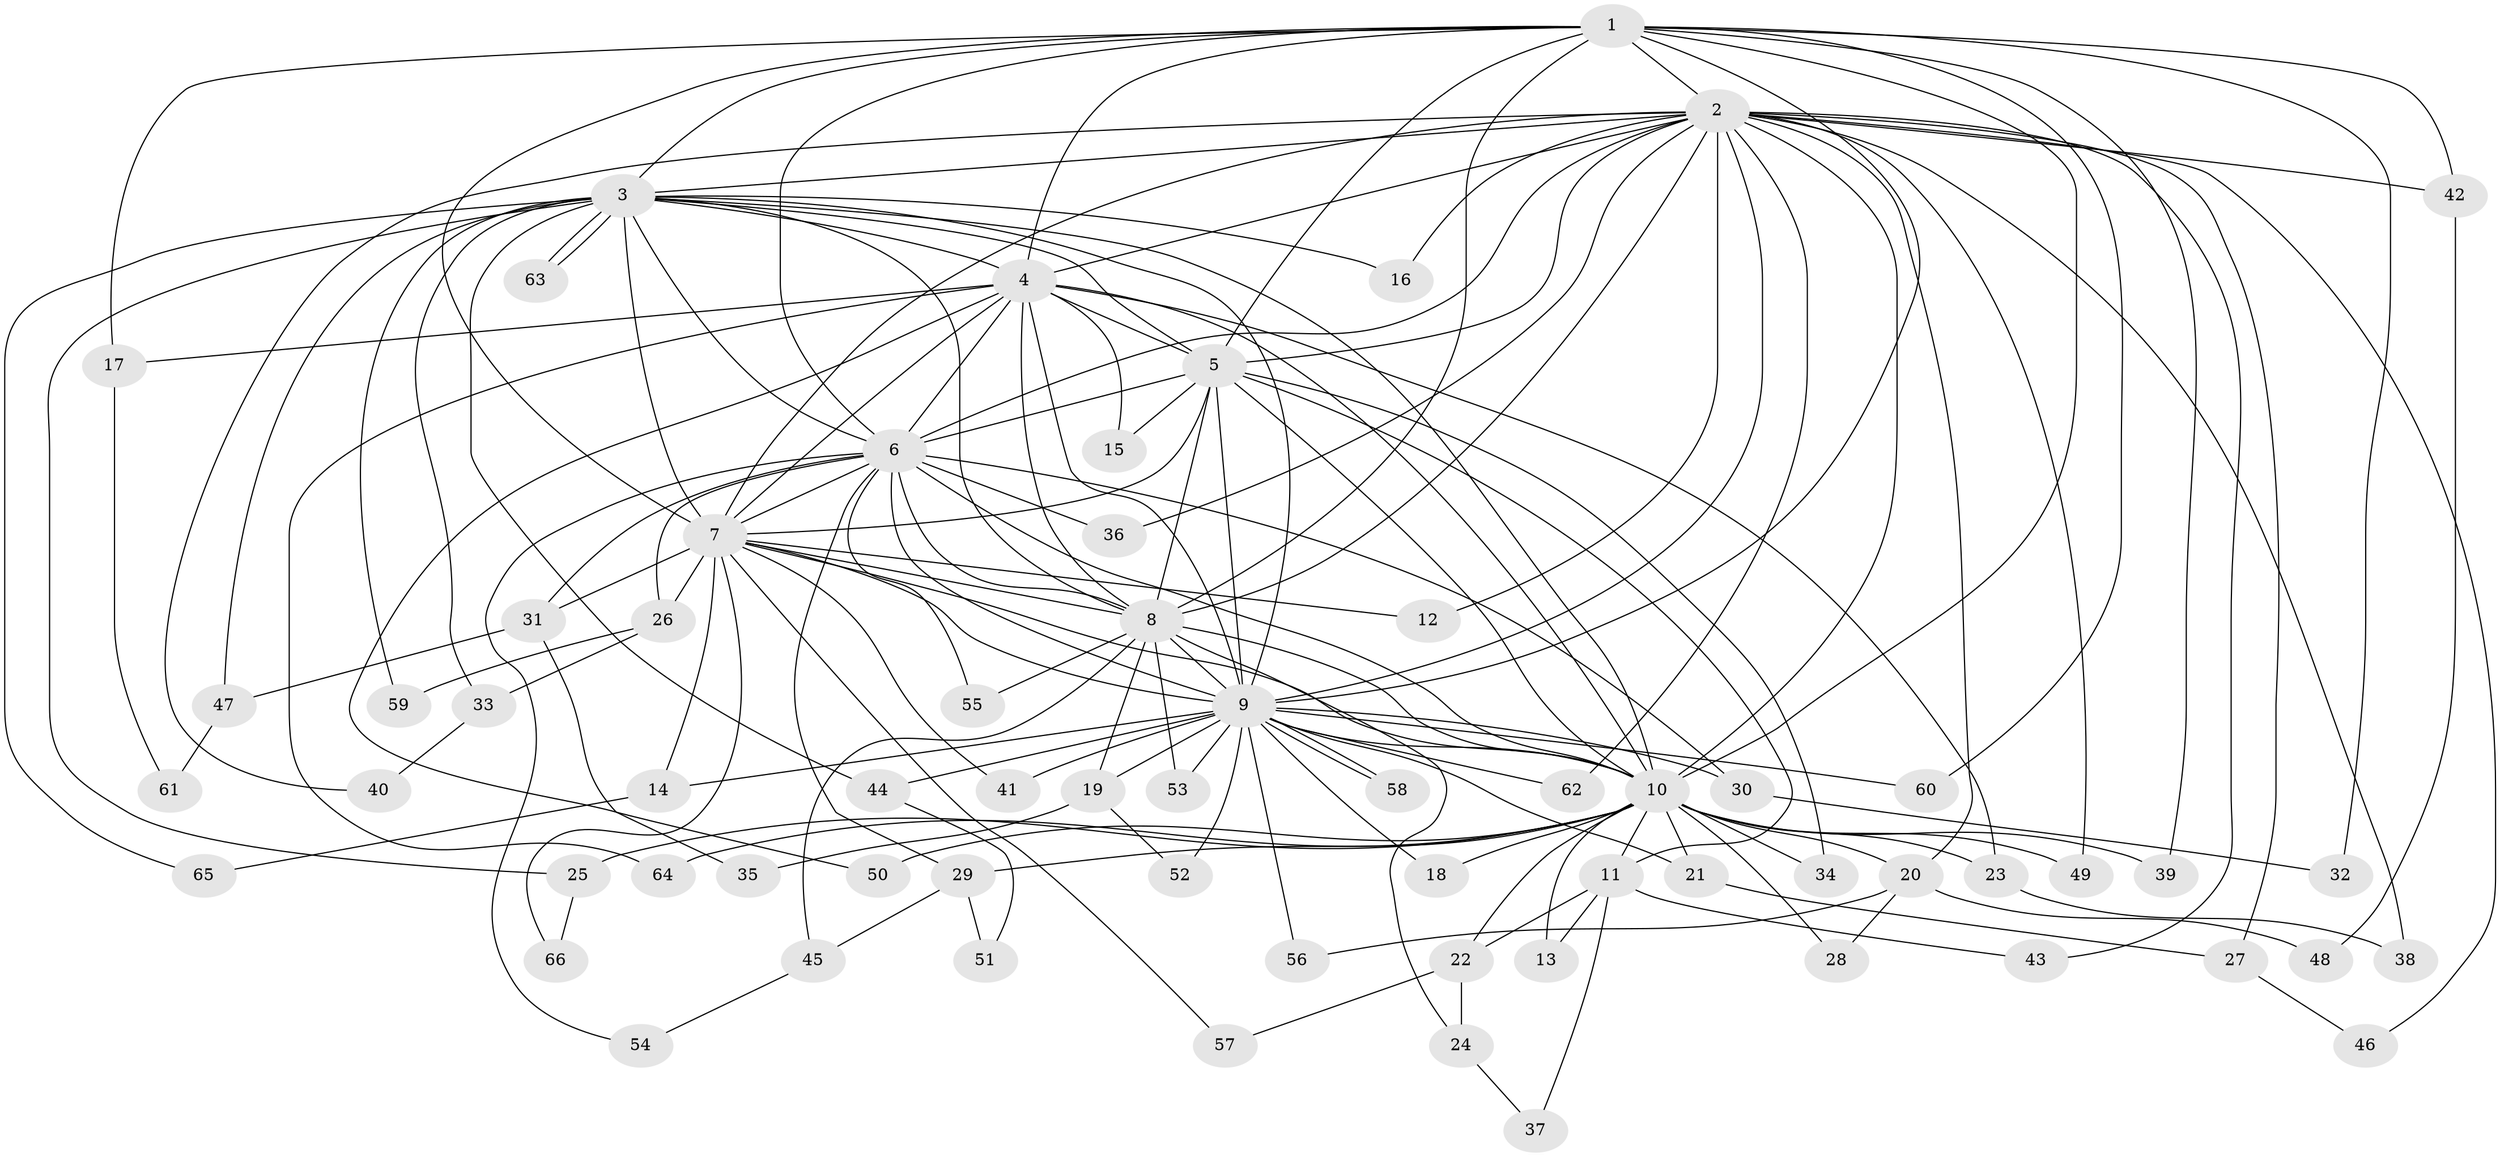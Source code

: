 // Generated by graph-tools (version 1.1) at 2025/25/03/09/25 03:25:50]
// undirected, 66 vertices, 157 edges
graph export_dot {
graph [start="1"]
  node [color=gray90,style=filled];
  1;
  2;
  3;
  4;
  5;
  6;
  7;
  8;
  9;
  10;
  11;
  12;
  13;
  14;
  15;
  16;
  17;
  18;
  19;
  20;
  21;
  22;
  23;
  24;
  25;
  26;
  27;
  28;
  29;
  30;
  31;
  32;
  33;
  34;
  35;
  36;
  37;
  38;
  39;
  40;
  41;
  42;
  43;
  44;
  45;
  46;
  47;
  48;
  49;
  50;
  51;
  52;
  53;
  54;
  55;
  56;
  57;
  58;
  59;
  60;
  61;
  62;
  63;
  64;
  65;
  66;
  1 -- 2;
  1 -- 3;
  1 -- 4;
  1 -- 5;
  1 -- 6;
  1 -- 7;
  1 -- 8;
  1 -- 9;
  1 -- 10;
  1 -- 17;
  1 -- 32;
  1 -- 39;
  1 -- 42;
  1 -- 60;
  2 -- 3;
  2 -- 4;
  2 -- 5;
  2 -- 6;
  2 -- 7;
  2 -- 8;
  2 -- 9;
  2 -- 10;
  2 -- 12;
  2 -- 16;
  2 -- 20;
  2 -- 27;
  2 -- 36;
  2 -- 38;
  2 -- 40;
  2 -- 42;
  2 -- 43;
  2 -- 46;
  2 -- 49;
  2 -- 62;
  3 -- 4;
  3 -- 5;
  3 -- 6;
  3 -- 7;
  3 -- 8;
  3 -- 9;
  3 -- 10;
  3 -- 16;
  3 -- 25;
  3 -- 33;
  3 -- 44;
  3 -- 47;
  3 -- 59;
  3 -- 63;
  3 -- 63;
  3 -- 65;
  4 -- 5;
  4 -- 6;
  4 -- 7;
  4 -- 8;
  4 -- 9;
  4 -- 10;
  4 -- 15;
  4 -- 17;
  4 -- 23;
  4 -- 50;
  4 -- 64;
  5 -- 6;
  5 -- 7;
  5 -- 8;
  5 -- 9;
  5 -- 10;
  5 -- 11;
  5 -- 15;
  5 -- 34;
  6 -- 7;
  6 -- 8;
  6 -- 9;
  6 -- 10;
  6 -- 26;
  6 -- 29;
  6 -- 30;
  6 -- 31;
  6 -- 36;
  6 -- 54;
  6 -- 55;
  7 -- 8;
  7 -- 9;
  7 -- 10;
  7 -- 12;
  7 -- 14;
  7 -- 26;
  7 -- 31;
  7 -- 41;
  7 -- 57;
  7 -- 66;
  8 -- 9;
  8 -- 10;
  8 -- 19;
  8 -- 24;
  8 -- 45;
  8 -- 53;
  8 -- 55;
  9 -- 10;
  9 -- 14;
  9 -- 18;
  9 -- 19;
  9 -- 21;
  9 -- 30;
  9 -- 41;
  9 -- 44;
  9 -- 52;
  9 -- 53;
  9 -- 56;
  9 -- 58;
  9 -- 58;
  9 -- 60;
  9 -- 62;
  10 -- 11;
  10 -- 13;
  10 -- 18;
  10 -- 20;
  10 -- 21;
  10 -- 22;
  10 -- 23;
  10 -- 25;
  10 -- 28;
  10 -- 29;
  10 -- 34;
  10 -- 39;
  10 -- 49;
  10 -- 50;
  10 -- 64;
  11 -- 13;
  11 -- 22;
  11 -- 37;
  11 -- 43;
  14 -- 65;
  17 -- 61;
  19 -- 35;
  19 -- 52;
  20 -- 28;
  20 -- 48;
  20 -- 56;
  21 -- 27;
  22 -- 24;
  22 -- 57;
  23 -- 38;
  24 -- 37;
  25 -- 66;
  26 -- 33;
  26 -- 59;
  27 -- 46;
  29 -- 45;
  29 -- 51;
  30 -- 32;
  31 -- 35;
  31 -- 47;
  33 -- 40;
  42 -- 48;
  44 -- 51;
  45 -- 54;
  47 -- 61;
}
